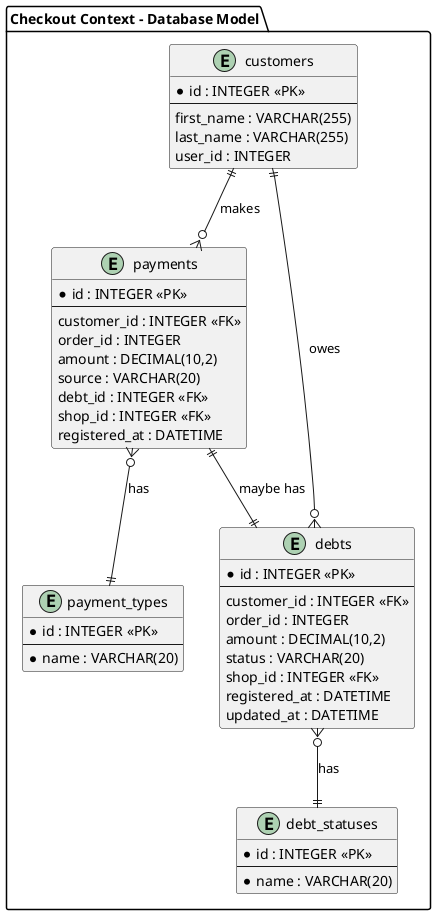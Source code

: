 @startuml database

package "Checkout Context - Database Model" {

    entity "customers" as customers {
      * id : INTEGER <<PK>>
      --
      first_name : VARCHAR(255)
      last_name : VARCHAR(255)
      user_id : INTEGER
    }

    entity "payments" as payments {
      * id : INTEGER <<PK>>
      --
      customer_id : INTEGER <<FK>>
      order_id : INTEGER
      amount : DECIMAL(10,2)
      source : VARCHAR(20)
      debt_id : INTEGER <<FK>>
      shop_id : INTEGER <<FK>>
      registered_at : DATETIME
    }

    entity "debts" as debts {
      * id : INTEGER <<PK>>
      --
      customer_id : INTEGER <<FK>>
      order_id : INTEGER
      amount : DECIMAL(10,2)
      status : VARCHAR(20)
      shop_id : INTEGER <<FK>>
      registered_at : DATETIME
      updated_at : DATETIME
    }

    entity "payment_types" as payment_sources {
      * id : INTEGER <<PK>>
      --
      * name : VARCHAR(20)
    }

    entity "debt_statuses" as debt_statuses {
      * id : INTEGER <<PK>>
      --
      * name : VARCHAR(20)
    }

    ' =======================
    ' === Relationships
    ' =======================
    customers ||--o{ payments : "makes"
    customers ||--o{ debts : "owes"
    payments }o--|| payment_sources : "has"
    debts }o--|| debt_statuses : "has"
    payments ||--|| debts : "maybe has"
}

@enduml